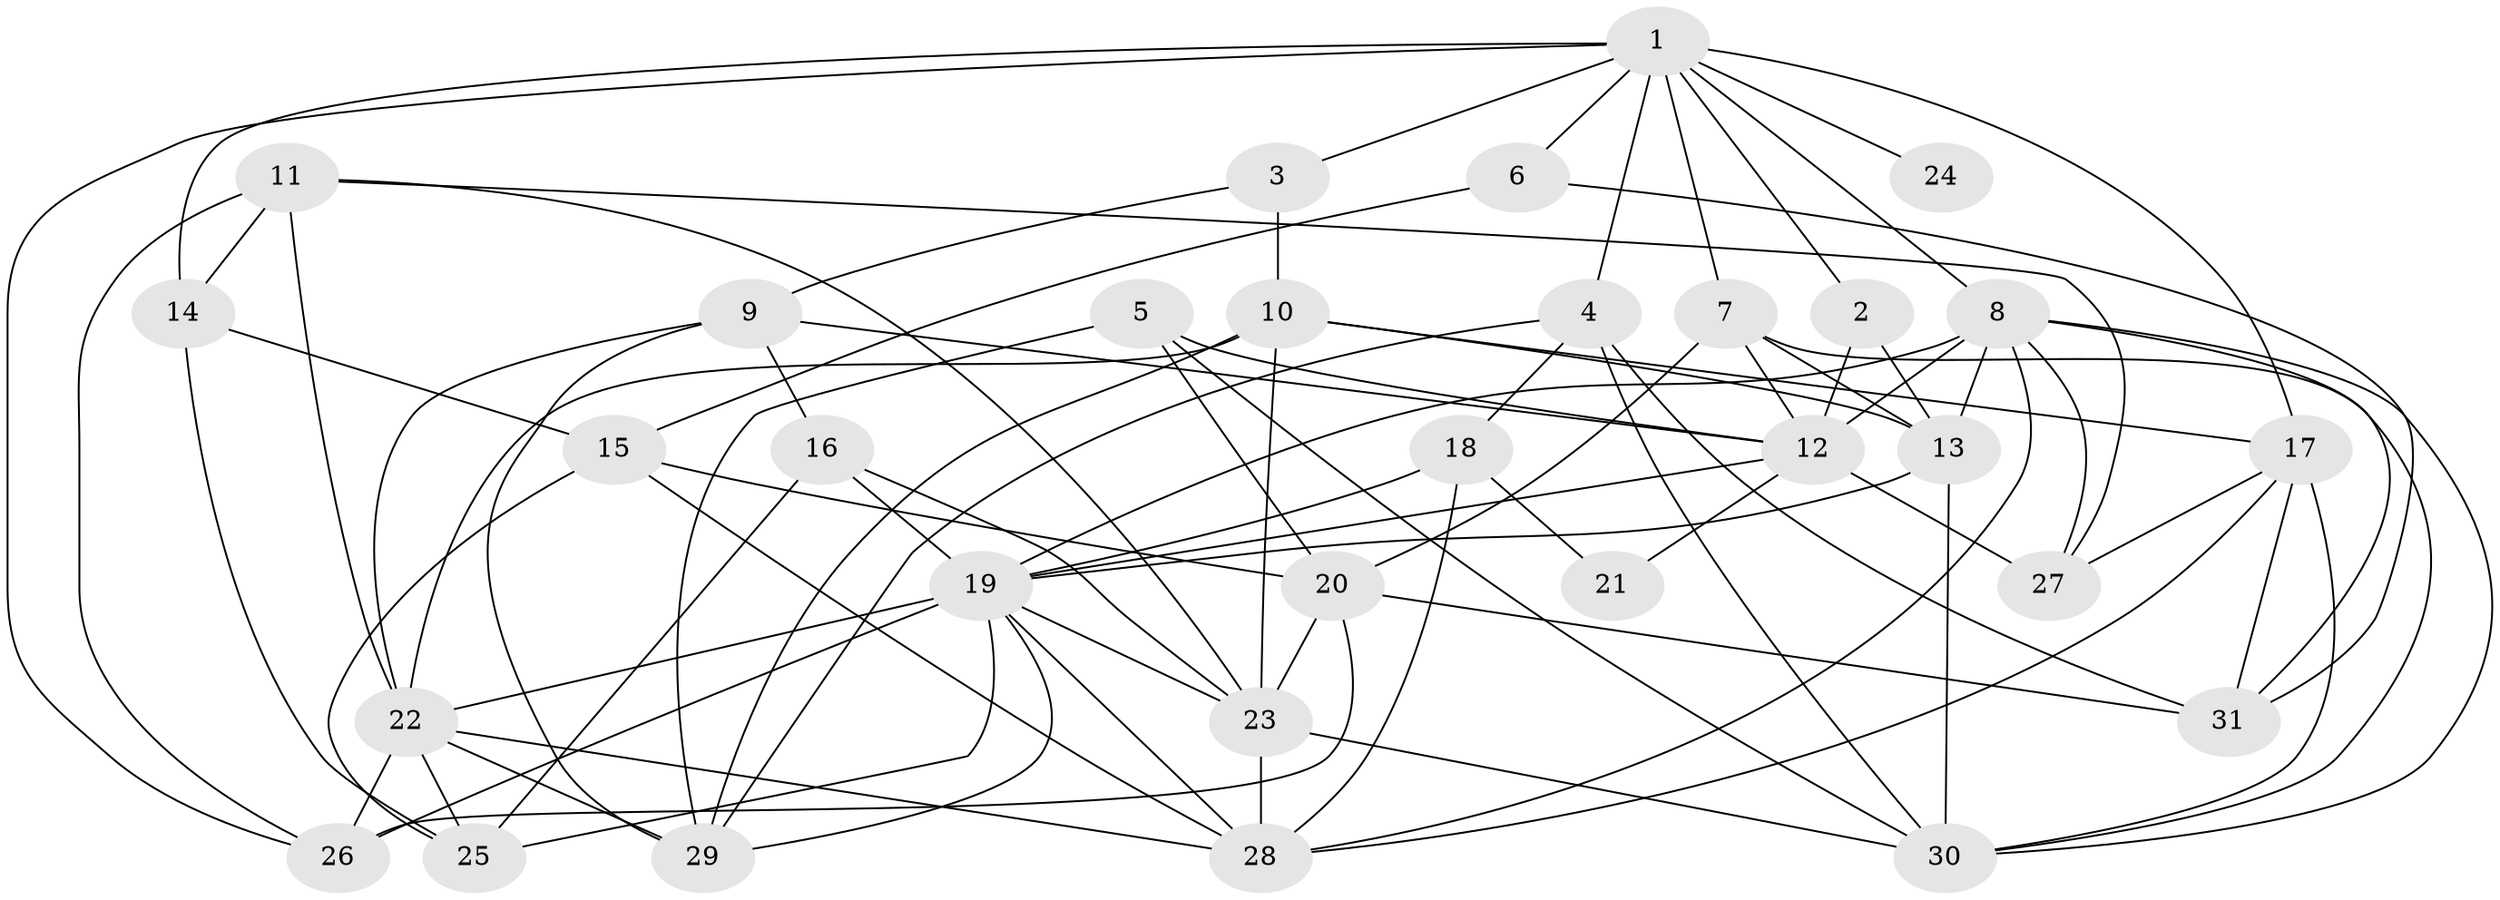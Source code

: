 // original degree distribution, {8: 0.03225806451612903, 3: 0.43548387096774194, 6: 0.06451612903225806, 4: 0.24193548387096775, 7: 0.016129032258064516, 5: 0.14516129032258066, 9: 0.016129032258064516, 2: 0.04838709677419355}
// Generated by graph-tools (version 1.1) at 2025/50/03/09/25 03:50:03]
// undirected, 31 vertices, 84 edges
graph export_dot {
graph [start="1"]
  node [color=gray90,style=filled];
  1;
  2;
  3;
  4;
  5;
  6;
  7;
  8;
  9;
  10;
  11;
  12;
  13;
  14;
  15;
  16;
  17;
  18;
  19;
  20;
  21;
  22;
  23;
  24;
  25;
  26;
  27;
  28;
  29;
  30;
  31;
  1 -- 2 [weight=1.0];
  1 -- 3 [weight=1.0];
  1 -- 4 [weight=1.0];
  1 -- 6 [weight=2.0];
  1 -- 7 [weight=1.0];
  1 -- 8 [weight=1.0];
  1 -- 14 [weight=1.0];
  1 -- 17 [weight=1.0];
  1 -- 24 [weight=2.0];
  1 -- 26 [weight=1.0];
  2 -- 12 [weight=1.0];
  2 -- 13 [weight=1.0];
  3 -- 9 [weight=1.0];
  3 -- 10 [weight=1.0];
  4 -- 18 [weight=1.0];
  4 -- 29 [weight=1.0];
  4 -- 30 [weight=1.0];
  4 -- 31 [weight=1.0];
  5 -- 12 [weight=1.0];
  5 -- 20 [weight=1.0];
  5 -- 29 [weight=1.0];
  5 -- 30 [weight=1.0];
  6 -- 15 [weight=1.0];
  6 -- 31 [weight=1.0];
  7 -- 12 [weight=1.0];
  7 -- 13 [weight=1.0];
  7 -- 20 [weight=1.0];
  7 -- 30 [weight=1.0];
  8 -- 12 [weight=2.0];
  8 -- 13 [weight=1.0];
  8 -- 19 [weight=1.0];
  8 -- 27 [weight=1.0];
  8 -- 28 [weight=1.0];
  8 -- 30 [weight=1.0];
  8 -- 31 [weight=1.0];
  9 -- 12 [weight=1.0];
  9 -- 16 [weight=1.0];
  9 -- 22 [weight=1.0];
  9 -- 29 [weight=1.0];
  10 -- 13 [weight=1.0];
  10 -- 17 [weight=1.0];
  10 -- 22 [weight=1.0];
  10 -- 23 [weight=1.0];
  10 -- 29 [weight=1.0];
  11 -- 14 [weight=1.0];
  11 -- 22 [weight=1.0];
  11 -- 23 [weight=1.0];
  11 -- 26 [weight=1.0];
  11 -- 27 [weight=1.0];
  12 -- 19 [weight=1.0];
  12 -- 21 [weight=1.0];
  12 -- 27 [weight=1.0];
  13 -- 19 [weight=1.0];
  13 -- 30 [weight=1.0];
  14 -- 15 [weight=1.0];
  14 -- 25 [weight=1.0];
  15 -- 20 [weight=1.0];
  15 -- 25 [weight=1.0];
  15 -- 28 [weight=1.0];
  16 -- 19 [weight=1.0];
  16 -- 23 [weight=1.0];
  16 -- 25 [weight=1.0];
  17 -- 27 [weight=1.0];
  17 -- 28 [weight=1.0];
  17 -- 30 [weight=1.0];
  17 -- 31 [weight=1.0];
  18 -- 19 [weight=2.0];
  18 -- 21 [weight=1.0];
  18 -- 28 [weight=1.0];
  19 -- 22 [weight=1.0];
  19 -- 23 [weight=1.0];
  19 -- 25 [weight=1.0];
  19 -- 26 [weight=1.0];
  19 -- 28 [weight=1.0];
  19 -- 29 [weight=1.0];
  20 -- 23 [weight=1.0];
  20 -- 26 [weight=1.0];
  20 -- 31 [weight=1.0];
  22 -- 25 [weight=1.0];
  22 -- 26 [weight=1.0];
  22 -- 28 [weight=1.0];
  22 -- 29 [weight=1.0];
  23 -- 28 [weight=1.0];
  23 -- 30 [weight=1.0];
}
